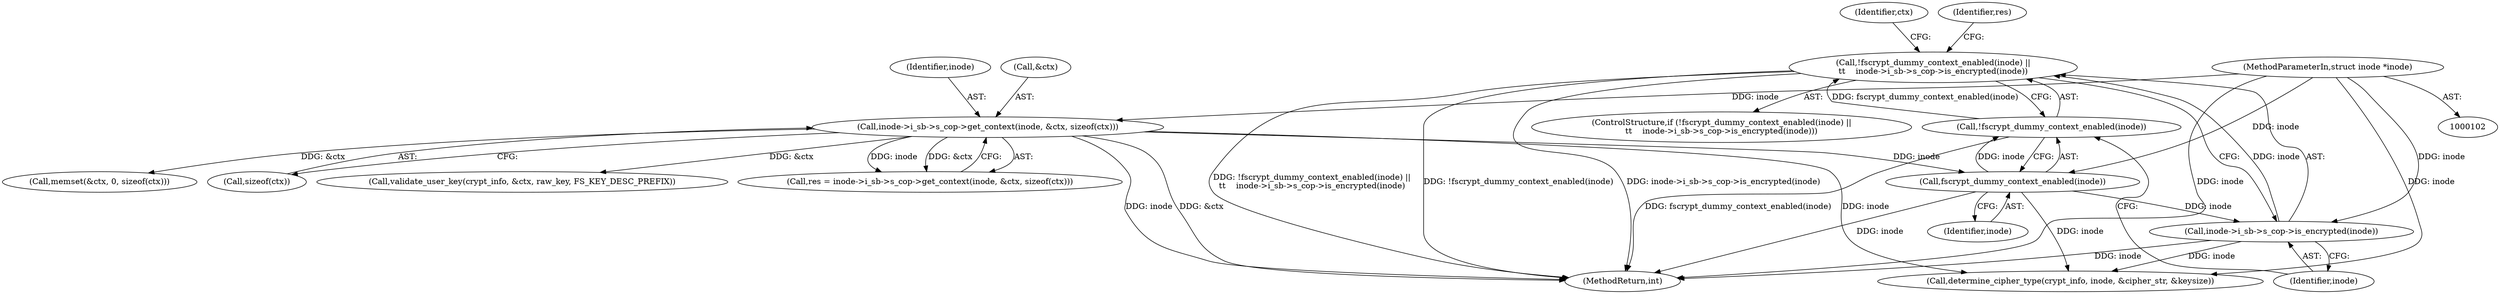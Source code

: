 digraph "0_linux_1b53cf9815bb4744958d41f3795d5d5a1d365e2d_1@API" {
"1000161" [label="(Call,!fscrypt_dummy_context_enabled(inode) ||\n\t\t    inode->i_sb->s_cop->is_encrypted(inode))"];
"1000162" [label="(Call,!fscrypt_dummy_context_enabled(inode))"];
"1000163" [label="(Call,fscrypt_dummy_context_enabled(inode))"];
"1000149" [label="(Call,inode->i_sb->s_cop->get_context(inode, &ctx, sizeof(ctx)))"];
"1000103" [label="(MethodParameterIn,struct inode *inode)"];
"1000165" [label="(Call,inode->i_sb->s_cop->is_encrypted(inode))"];
"1000161" [label="(Call,!fscrypt_dummy_context_enabled(inode) ||\n\t\t    inode->i_sb->s_cop->is_encrypted(inode))"];
"1000274" [label="(Call,determine_cipher_type(crypt_info, inode, &cipher_str, &keysize))"];
"1000419" [label="(MethodReturn,int)"];
"1000149" [label="(Call,inode->i_sb->s_cop->get_context(inode, &ctx, sizeof(ctx)))"];
"1000171" [label="(Identifier,ctx)"];
"1000162" [label="(Call,!fscrypt_dummy_context_enabled(inode))"];
"1000150" [label="(Identifier,inode)"];
"1000151" [label="(Call,&ctx)"];
"1000166" [label="(Identifier,inode)"];
"1000164" [label="(Identifier,inode)"];
"1000153" [label="(Call,sizeof(ctx))"];
"1000147" [label="(Call,res = inode->i_sb->s_cop->get_context(inode, &ctx, sizeof(ctx)))"];
"1000160" [label="(ControlStructure,if (!fscrypt_dummy_context_enabled(inode) ||\n\t\t    inode->i_sb->s_cop->is_encrypted(inode)))"];
"1000168" [label="(Identifier,res)"];
"1000103" [label="(MethodParameterIn,struct inode *inode)"];
"1000169" [label="(Call,memset(&ctx, 0, sizeof(ctx)))"];
"1000163" [label="(Call,fscrypt_dummy_context_enabled(inode))"];
"1000299" [label="(Call,validate_user_key(crypt_info, &ctx, raw_key, FS_KEY_DESC_PREFIX))"];
"1000165" [label="(Call,inode->i_sb->s_cop->is_encrypted(inode))"];
"1000161" -> "1000160"  [label="AST: "];
"1000161" -> "1000162"  [label="CFG: "];
"1000161" -> "1000165"  [label="CFG: "];
"1000162" -> "1000161"  [label="AST: "];
"1000165" -> "1000161"  [label="AST: "];
"1000168" -> "1000161"  [label="CFG: "];
"1000171" -> "1000161"  [label="CFG: "];
"1000161" -> "1000419"  [label="DDG: !fscrypt_dummy_context_enabled(inode)"];
"1000161" -> "1000419"  [label="DDG: !fscrypt_dummy_context_enabled(inode) ||\n\t\t    inode->i_sb->s_cop->is_encrypted(inode)"];
"1000161" -> "1000419"  [label="DDG: inode->i_sb->s_cop->is_encrypted(inode)"];
"1000162" -> "1000161"  [label="DDG: fscrypt_dummy_context_enabled(inode)"];
"1000165" -> "1000161"  [label="DDG: inode"];
"1000162" -> "1000163"  [label="CFG: "];
"1000163" -> "1000162"  [label="AST: "];
"1000166" -> "1000162"  [label="CFG: "];
"1000162" -> "1000419"  [label="DDG: fscrypt_dummy_context_enabled(inode)"];
"1000163" -> "1000162"  [label="DDG: inode"];
"1000163" -> "1000164"  [label="CFG: "];
"1000164" -> "1000163"  [label="AST: "];
"1000163" -> "1000419"  [label="DDG: inode"];
"1000149" -> "1000163"  [label="DDG: inode"];
"1000103" -> "1000163"  [label="DDG: inode"];
"1000163" -> "1000165"  [label="DDG: inode"];
"1000163" -> "1000274"  [label="DDG: inode"];
"1000149" -> "1000147"  [label="AST: "];
"1000149" -> "1000153"  [label="CFG: "];
"1000150" -> "1000149"  [label="AST: "];
"1000151" -> "1000149"  [label="AST: "];
"1000153" -> "1000149"  [label="AST: "];
"1000147" -> "1000149"  [label="CFG: "];
"1000149" -> "1000419"  [label="DDG: &ctx"];
"1000149" -> "1000419"  [label="DDG: inode"];
"1000149" -> "1000147"  [label="DDG: inode"];
"1000149" -> "1000147"  [label="DDG: &ctx"];
"1000103" -> "1000149"  [label="DDG: inode"];
"1000149" -> "1000169"  [label="DDG: &ctx"];
"1000149" -> "1000274"  [label="DDG: inode"];
"1000149" -> "1000299"  [label="DDG: &ctx"];
"1000103" -> "1000102"  [label="AST: "];
"1000103" -> "1000419"  [label="DDG: inode"];
"1000103" -> "1000165"  [label="DDG: inode"];
"1000103" -> "1000274"  [label="DDG: inode"];
"1000165" -> "1000166"  [label="CFG: "];
"1000166" -> "1000165"  [label="AST: "];
"1000165" -> "1000419"  [label="DDG: inode"];
"1000165" -> "1000274"  [label="DDG: inode"];
}
